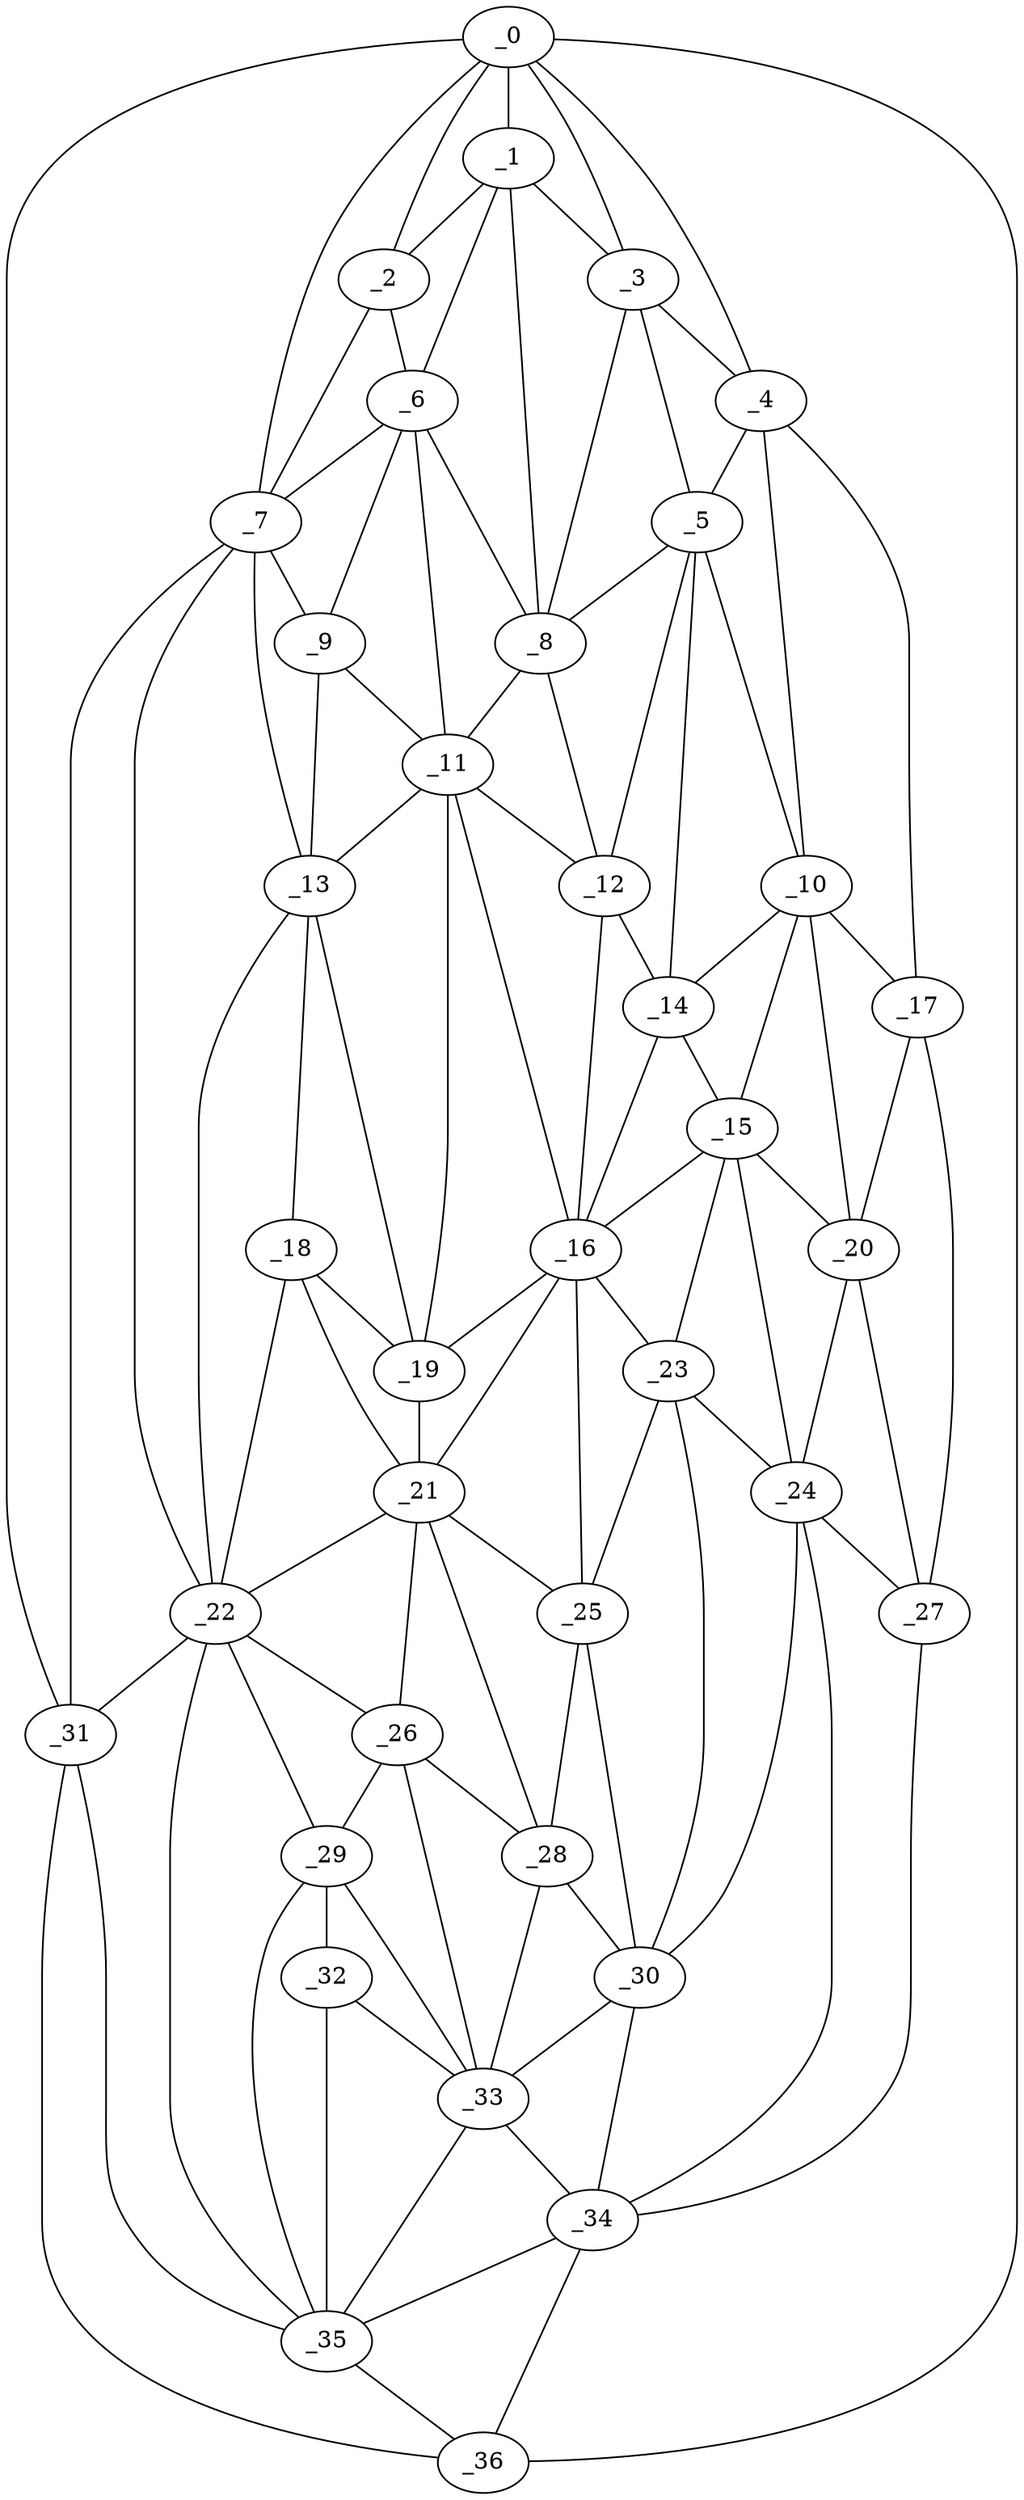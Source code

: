 graph "obj26__345.gxl" {
	_0	 [x=19,
		y=16];
	_1	 [x=46,
		y=70];
	_0 -- _1	 [valence=2];
	_2	 [x=47,
		y=60];
	_0 -- _2	 [valence=2];
	_3	 [x=47,
		y=85];
	_0 -- _3	 [valence=2];
	_4	 [x=48,
		y=116];
	_0 -- _4	 [valence=1];
	_7	 [x=58,
		y=59];
	_0 -- _7	 [valence=2];
	_31	 [x=109,
		y=22];
	_0 -- _31	 [valence=1];
	_36	 [x=112,
		y=14];
	_0 -- _36	 [valence=1];
	_1 -- _2	 [valence=2];
	_1 -- _3	 [valence=2];
	_6	 [x=57,
		y=66];
	_1 -- _6	 [valence=1];
	_8	 [x=59,
		y=74];
	_1 -- _8	 [valence=2];
	_2 -- _6	 [valence=2];
	_2 -- _7	 [valence=2];
	_3 -- _4	 [valence=2];
	_5	 [x=56,
		y=91];
	_3 -- _5	 [valence=1];
	_3 -- _8	 [valence=2];
	_4 -- _5	 [valence=2];
	_10	 [x=67,
		y=107];
	_4 -- _10	 [valence=1];
	_17	 [x=79,
		y=117];
	_4 -- _17	 [valence=1];
	_5 -- _8	 [valence=2];
	_5 -- _10	 [valence=1];
	_12	 [x=69,
		y=85];
	_5 -- _12	 [valence=2];
	_14	 [x=72,
		y=95];
	_5 -- _14	 [valence=2];
	_6 -- _7	 [valence=2];
	_6 -- _8	 [valence=1];
	_9	 [x=62,
		y=62];
	_6 -- _9	 [valence=2];
	_11	 [x=68,
		y=69];
	_6 -- _11	 [valence=2];
	_7 -- _9	 [valence=2];
	_13	 [x=71,
		y=64];
	_7 -- _13	 [valence=1];
	_22	 [x=86,
		y=58];
	_7 -- _22	 [valence=2];
	_7 -- _31	 [valence=2];
	_8 -- _11	 [valence=2];
	_8 -- _12	 [valence=1];
	_9 -- _11	 [valence=2];
	_9 -- _13	 [valence=2];
	_10 -- _14	 [valence=2];
	_15	 [x=78,
		y=95];
	_10 -- _15	 [valence=1];
	_10 -- _17	 [valence=2];
	_20	 [x=83,
		y=107];
	_10 -- _20	 [valence=1];
	_11 -- _12	 [valence=2];
	_11 -- _13	 [valence=2];
	_16	 [x=79,
		y=84];
	_11 -- _16	 [valence=2];
	_19	 [x=80,
		y=69];
	_11 -- _19	 [valence=1];
	_12 -- _14	 [valence=2];
	_12 -- _16	 [valence=2];
	_18	 [x=80,
		y=63];
	_13 -- _18	 [valence=2];
	_13 -- _19	 [valence=1];
	_13 -- _22	 [valence=2];
	_14 -- _15	 [valence=2];
	_14 -- _16	 [valence=1];
	_15 -- _16	 [valence=2];
	_15 -- _20	 [valence=2];
	_23	 [x=87,
		y=88];
	_15 -- _23	 [valence=2];
	_24	 [x=87,
		y=93];
	_15 -- _24	 [valence=1];
	_16 -- _19	 [valence=2];
	_21	 [x=85,
		y=70];
	_16 -- _21	 [valence=2];
	_16 -- _23	 [valence=2];
	_25	 [x=89,
		y=83];
	_16 -- _25	 [valence=1];
	_17 -- _20	 [valence=1];
	_27	 [x=95,
		y=113];
	_17 -- _27	 [valence=1];
	_18 -- _19	 [valence=2];
	_18 -- _21	 [valence=2];
	_18 -- _22	 [valence=2];
	_19 -- _21	 [valence=1];
	_20 -- _24	 [valence=2];
	_20 -- _27	 [valence=1];
	_21 -- _22	 [valence=2];
	_21 -- _25	 [valence=1];
	_26	 [x=92,
		y=61];
	_21 -- _26	 [valence=1];
	_28	 [x=96,
		y=81];
	_21 -- _28	 [valence=2];
	_22 -- _26	 [valence=1];
	_29	 [x=98,
		y=56];
	_22 -- _29	 [valence=2];
	_22 -- _31	 [valence=1];
	_35	 [x=111,
		y=29];
	_22 -- _35	 [valence=2];
	_23 -- _24	 [valence=2];
	_23 -- _25	 [valence=2];
	_30	 [x=100,
		y=85];
	_23 -- _30	 [valence=1];
	_24 -- _27	 [valence=2];
	_24 -- _30	 [valence=2];
	_34	 [x=109,
		y=103];
	_24 -- _34	 [valence=1];
	_25 -- _28	 [valence=2];
	_25 -- _30	 [valence=1];
	_26 -- _28	 [valence=2];
	_26 -- _29	 [valence=2];
	_33	 [x=109,
		y=59];
	_26 -- _33	 [valence=1];
	_27 -- _34	 [valence=1];
	_28 -- _30	 [valence=1];
	_28 -- _33	 [valence=2];
	_32	 [x=109,
		y=51];
	_29 -- _32	 [valence=2];
	_29 -- _33	 [valence=1];
	_29 -- _35	 [valence=2];
	_30 -- _33	 [valence=2];
	_30 -- _34	 [valence=1];
	_31 -- _35	 [valence=1];
	_31 -- _36	 [valence=2];
	_32 -- _33	 [valence=1];
	_32 -- _35	 [valence=2];
	_33 -- _34	 [valence=2];
	_33 -- _35	 [valence=2];
	_34 -- _35	 [valence=2];
	_34 -- _36	 [valence=1];
	_35 -- _36	 [valence=2];
}
